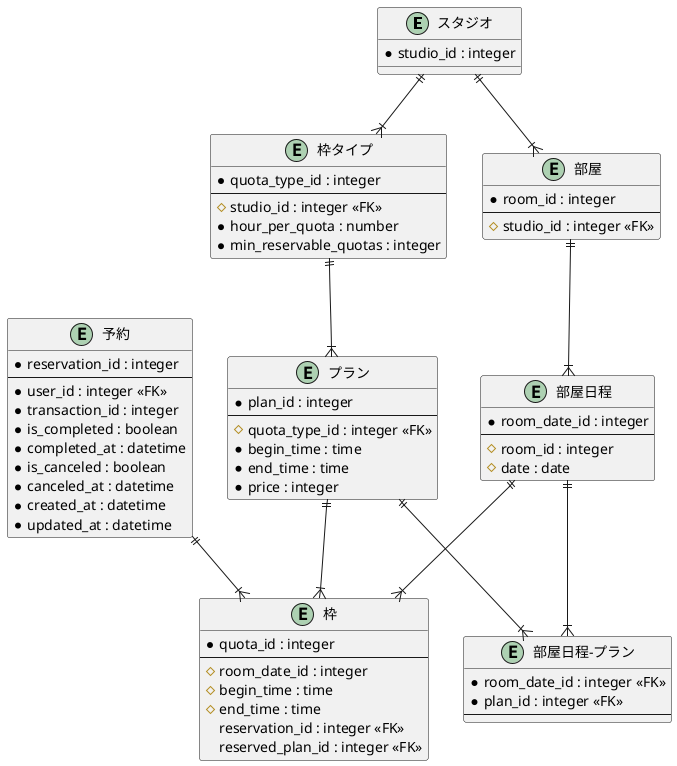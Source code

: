 @startuml

entity "スタジオ" as Studio {
    * studio_id : integer
}

entity "部屋" as Room {
    * room_id : integer
    --
    # studio_id : integer <<FK>>
}

entity "部屋日程" as RoomDate {
    * room_date_id : integer
    --
    # room_id : integer
    # date : date
}

' 部屋日程プランでroom_date_idに該当するplan_idを複数取得し、さらにbegin_timeとend_timeで検索をかけて、残ったplan_idがその枠で予約可能なプラン
entity "枠" as Quota {
    * quota_id : integer
    --
    # room_date_id : integer
    # begin_time : time
    # end_time : time
    reservation_id : integer <<FK>>
    reserved_plan_id : integer <<FK>>
}

entity "枠タイプ" as QuotaType {
    * quota_type_id : integer
    --
    # studio_id : integer <<FK>>
    * hour_per_quota : number
    * min_reservable_quotas : integer
}

entity "プラン" as Plan {
    * plan_id : integer
    --
    # quota_type_id : integer <<FK>>
    * begin_time : time
    * end_time : time
    * price : integer
}

entity "部屋日程-プラン" as RoomDatePlan {
    * room_date_id : integer <<FK>>
    * plan_id : integer <<FK>>
    --
}

entity "予約" as Reservation {
    * reservation_id : integer
    --
    * user_id : integer <<FK>>
    * transaction_id : integer
    * is_completed : boolean
    * completed_at : datetime
    * is_canceled : boolean
    * canceled_at : datetime
    * created_at : datetime
    * updated_at : datetime
}


Studio ||--|{ Room
Room ||--|{ RoomDate
Studio ||--|{ QuotaType
QuotaType ||--|{ Plan
Plan ||--|{ RoomDatePlan
RoomDate ||--|{ RoomDatePlan
RoomDate ||--|{ Quota
Reservation ||--|{ Quota
Plan ||--|{ Quota

@enduml